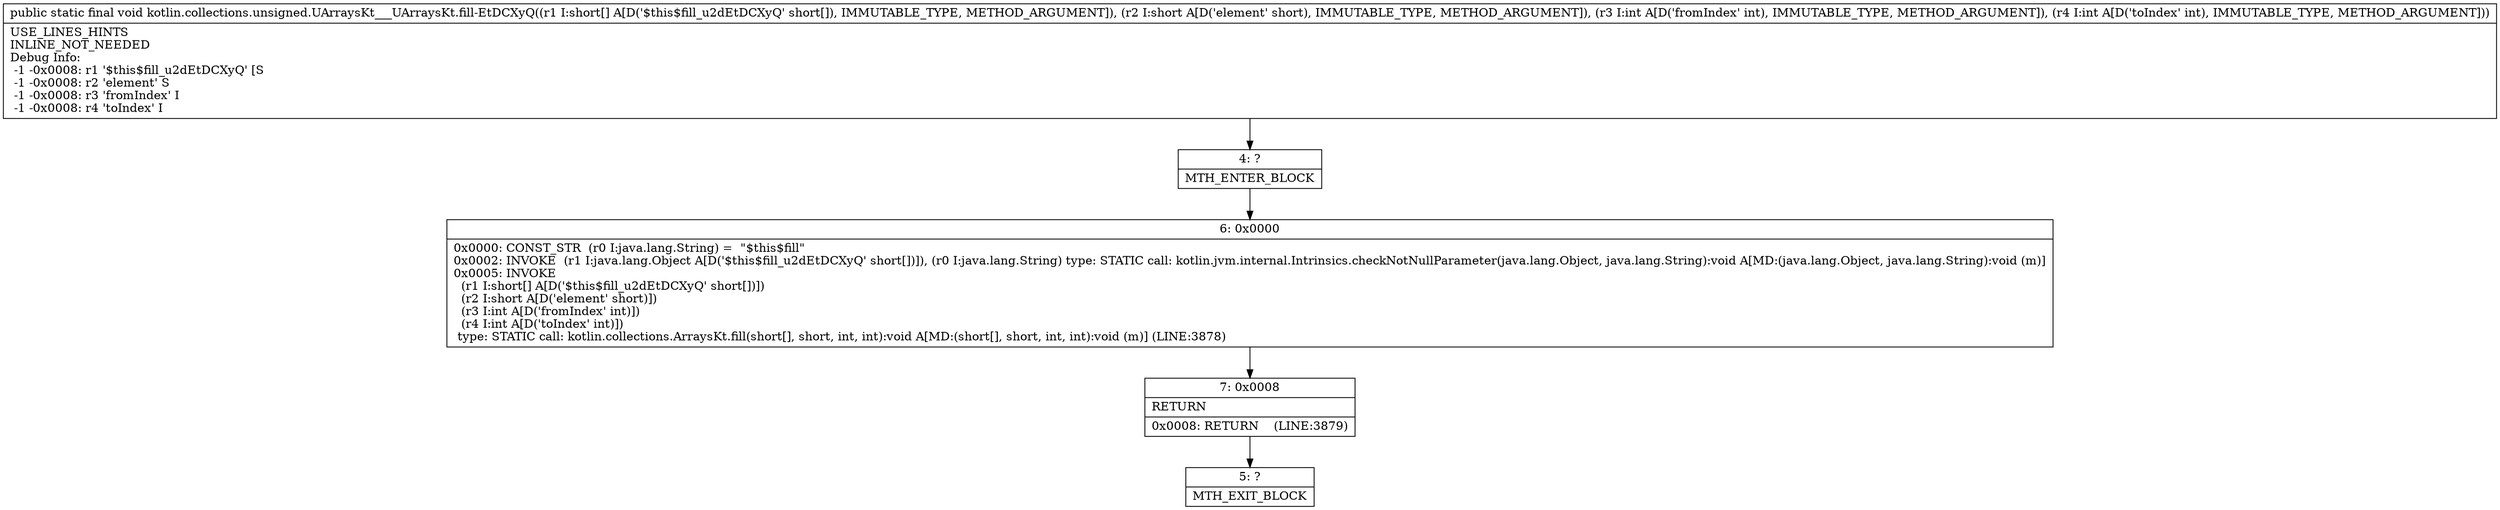 digraph "CFG forkotlin.collections.unsigned.UArraysKt___UArraysKt.fill\-EtDCXyQ([SSII)V" {
Node_4 [shape=record,label="{4\:\ ?|MTH_ENTER_BLOCK\l}"];
Node_6 [shape=record,label="{6\:\ 0x0000|0x0000: CONST_STR  (r0 I:java.lang.String) =  \"$this$fill\" \l0x0002: INVOKE  (r1 I:java.lang.Object A[D('$this$fill_u2dEtDCXyQ' short[])]), (r0 I:java.lang.String) type: STATIC call: kotlin.jvm.internal.Intrinsics.checkNotNullParameter(java.lang.Object, java.lang.String):void A[MD:(java.lang.Object, java.lang.String):void (m)]\l0x0005: INVOKE  \l  (r1 I:short[] A[D('$this$fill_u2dEtDCXyQ' short[])])\l  (r2 I:short A[D('element' short)])\l  (r3 I:int A[D('fromIndex' int)])\l  (r4 I:int A[D('toIndex' int)])\l type: STATIC call: kotlin.collections.ArraysKt.fill(short[], short, int, int):void A[MD:(short[], short, int, int):void (m)] (LINE:3878)\l}"];
Node_7 [shape=record,label="{7\:\ 0x0008|RETURN\l|0x0008: RETURN    (LINE:3879)\l}"];
Node_5 [shape=record,label="{5\:\ ?|MTH_EXIT_BLOCK\l}"];
MethodNode[shape=record,label="{public static final void kotlin.collections.unsigned.UArraysKt___UArraysKt.fill\-EtDCXyQ((r1 I:short[] A[D('$this$fill_u2dEtDCXyQ' short[]), IMMUTABLE_TYPE, METHOD_ARGUMENT]), (r2 I:short A[D('element' short), IMMUTABLE_TYPE, METHOD_ARGUMENT]), (r3 I:int A[D('fromIndex' int), IMMUTABLE_TYPE, METHOD_ARGUMENT]), (r4 I:int A[D('toIndex' int), IMMUTABLE_TYPE, METHOD_ARGUMENT]))  | USE_LINES_HINTS\lINLINE_NOT_NEEDED\lDebug Info:\l  \-1 \-0x0008: r1 '$this$fill_u2dEtDCXyQ' [S\l  \-1 \-0x0008: r2 'element' S\l  \-1 \-0x0008: r3 'fromIndex' I\l  \-1 \-0x0008: r4 'toIndex' I\l}"];
MethodNode -> Node_4;Node_4 -> Node_6;
Node_6 -> Node_7;
Node_7 -> Node_5;
}

